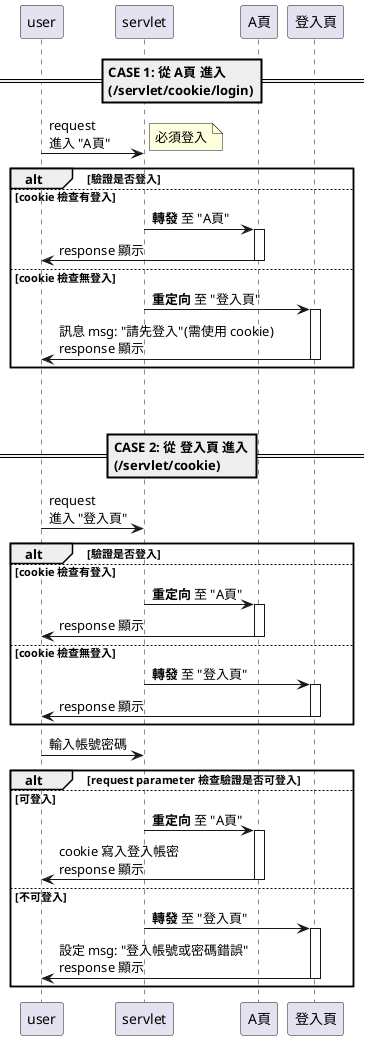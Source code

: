 @startuml
'https://plantuml.com/sequence-diagram

==CASE 1: 從 A頁 進入\n(/servlet/cookie/login)==
user -> servlet: request\n進入 "A頁"
note right: 必須登入
alt 驗證是否登入
else cookie 檢查有登入
    servlet -> A頁: **轉發** 至 "A頁"
    activate A頁
    user <- A頁: response 顯示
    deactivate A頁
else cookie 檢查無登入
    servlet -> 登入頁: **重定向** 至 "登入頁"
    activate 登入頁
    user <- 登入頁: 訊息 msg: "請先登入"(需使用 cookie)\nresponse 顯示
    deactivate 登入頁
end
||50||
==CASE 2: 從 登入頁 進入\n(/servlet/cookie)==
user -> servlet: request\n進入 "登入頁"

alt 驗證是否登入
else cookie 檢查有登入
    servlet -> A頁: **重定向** 至 "A頁"
    activate A頁
    user <- A頁: response 顯示
    deactivate A頁
else cookie 檢查無登入
    servlet -> 登入頁: **轉發** 至 "登入頁"
    activate 登入頁
    user <- 登入頁: response 顯示
    deactivate 登入頁
end

user -> servlet: 輸入帳號密碼
alt request parameter 檢查驗證是否可登入
else 可登入
    servlet -> A頁: **重定向** 至 "A頁"
    activate A頁
    user <- A頁: cookie 寫入登入帳密\nresponse 顯示
    deactivate A頁
else 不可登入
    servlet -> 登入頁: **轉發** 至 "登入頁"
    activate 登入頁
    user <- 登入頁: 設定 msg: "登入帳號或密碼錯誤"\nresponse 顯示
    deactivate 登入頁
end
@enduml